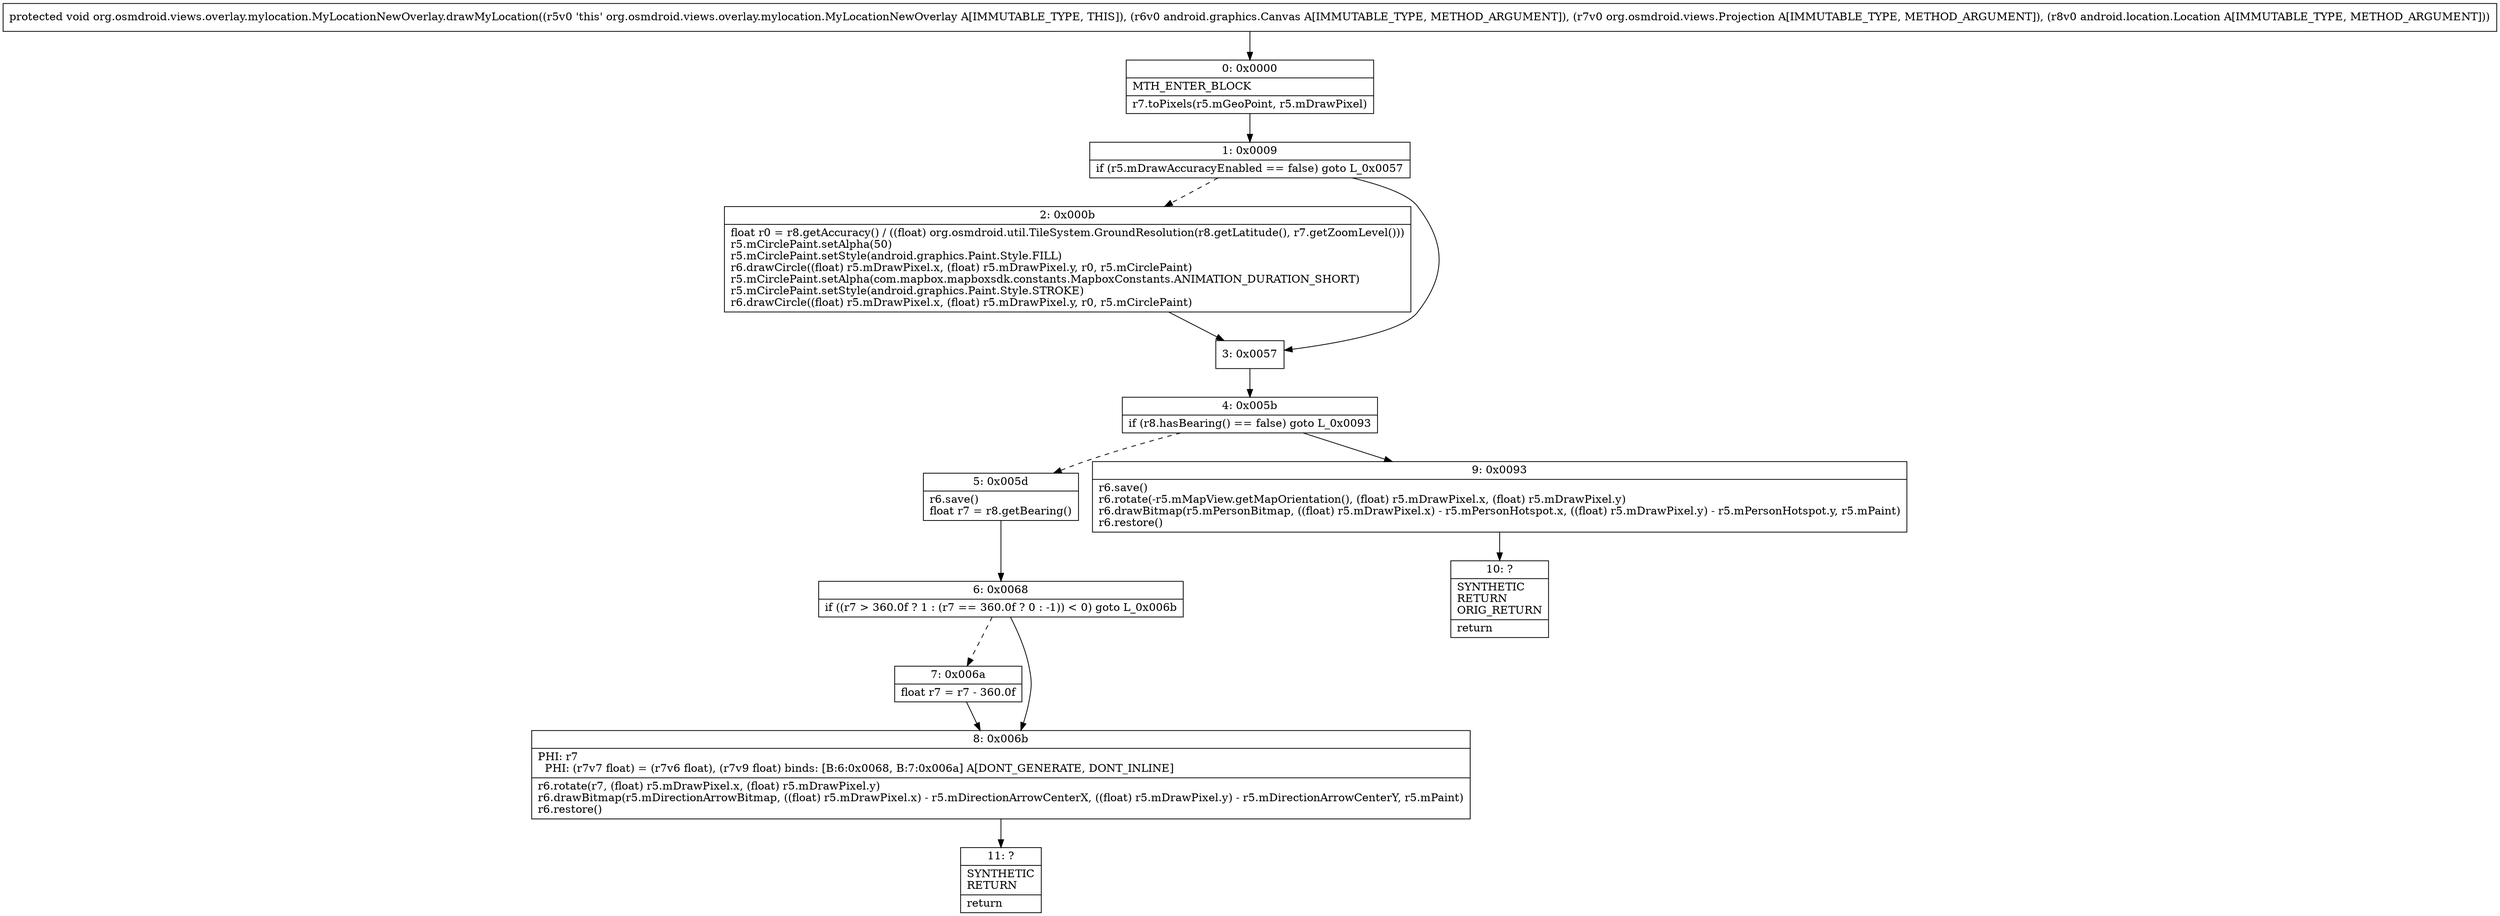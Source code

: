 digraph "CFG fororg.osmdroid.views.overlay.mylocation.MyLocationNewOverlay.drawMyLocation(Landroid\/graphics\/Canvas;Lorg\/osmdroid\/views\/Projection;Landroid\/location\/Location;)V" {
Node_0 [shape=record,label="{0\:\ 0x0000|MTH_ENTER_BLOCK\l|r7.toPixels(r5.mGeoPoint, r5.mDrawPixel)\l}"];
Node_1 [shape=record,label="{1\:\ 0x0009|if (r5.mDrawAccuracyEnabled == false) goto L_0x0057\l}"];
Node_2 [shape=record,label="{2\:\ 0x000b|float r0 = r8.getAccuracy() \/ ((float) org.osmdroid.util.TileSystem.GroundResolution(r8.getLatitude(), r7.getZoomLevel()))\lr5.mCirclePaint.setAlpha(50)\lr5.mCirclePaint.setStyle(android.graphics.Paint.Style.FILL)\lr6.drawCircle((float) r5.mDrawPixel.x, (float) r5.mDrawPixel.y, r0, r5.mCirclePaint)\lr5.mCirclePaint.setAlpha(com.mapbox.mapboxsdk.constants.MapboxConstants.ANIMATION_DURATION_SHORT)\lr5.mCirclePaint.setStyle(android.graphics.Paint.Style.STROKE)\lr6.drawCircle((float) r5.mDrawPixel.x, (float) r5.mDrawPixel.y, r0, r5.mCirclePaint)\l}"];
Node_3 [shape=record,label="{3\:\ 0x0057}"];
Node_4 [shape=record,label="{4\:\ 0x005b|if (r8.hasBearing() == false) goto L_0x0093\l}"];
Node_5 [shape=record,label="{5\:\ 0x005d|r6.save()\lfloat r7 = r8.getBearing()\l}"];
Node_6 [shape=record,label="{6\:\ 0x0068|if ((r7 \> 360.0f ? 1 : (r7 == 360.0f ? 0 : \-1)) \< 0) goto L_0x006b\l}"];
Node_7 [shape=record,label="{7\:\ 0x006a|float r7 = r7 \- 360.0f\l}"];
Node_8 [shape=record,label="{8\:\ 0x006b|PHI: r7 \l  PHI: (r7v7 float) = (r7v6 float), (r7v9 float) binds: [B:6:0x0068, B:7:0x006a] A[DONT_GENERATE, DONT_INLINE]\l|r6.rotate(r7, (float) r5.mDrawPixel.x, (float) r5.mDrawPixel.y)\lr6.drawBitmap(r5.mDirectionArrowBitmap, ((float) r5.mDrawPixel.x) \- r5.mDirectionArrowCenterX, ((float) r5.mDrawPixel.y) \- r5.mDirectionArrowCenterY, r5.mPaint)\lr6.restore()\l}"];
Node_9 [shape=record,label="{9\:\ 0x0093|r6.save()\lr6.rotate(\-r5.mMapView.getMapOrientation(), (float) r5.mDrawPixel.x, (float) r5.mDrawPixel.y)\lr6.drawBitmap(r5.mPersonBitmap, ((float) r5.mDrawPixel.x) \- r5.mPersonHotspot.x, ((float) r5.mDrawPixel.y) \- r5.mPersonHotspot.y, r5.mPaint)\lr6.restore()\l}"];
Node_10 [shape=record,label="{10\:\ ?|SYNTHETIC\lRETURN\lORIG_RETURN\l|return\l}"];
Node_11 [shape=record,label="{11\:\ ?|SYNTHETIC\lRETURN\l|return\l}"];
MethodNode[shape=record,label="{protected void org.osmdroid.views.overlay.mylocation.MyLocationNewOverlay.drawMyLocation((r5v0 'this' org.osmdroid.views.overlay.mylocation.MyLocationNewOverlay A[IMMUTABLE_TYPE, THIS]), (r6v0 android.graphics.Canvas A[IMMUTABLE_TYPE, METHOD_ARGUMENT]), (r7v0 org.osmdroid.views.Projection A[IMMUTABLE_TYPE, METHOD_ARGUMENT]), (r8v0 android.location.Location A[IMMUTABLE_TYPE, METHOD_ARGUMENT])) }"];
MethodNode -> Node_0;
Node_0 -> Node_1;
Node_1 -> Node_2[style=dashed];
Node_1 -> Node_3;
Node_2 -> Node_3;
Node_3 -> Node_4;
Node_4 -> Node_5[style=dashed];
Node_4 -> Node_9;
Node_5 -> Node_6;
Node_6 -> Node_7[style=dashed];
Node_6 -> Node_8;
Node_7 -> Node_8;
Node_8 -> Node_11;
Node_9 -> Node_10;
}

